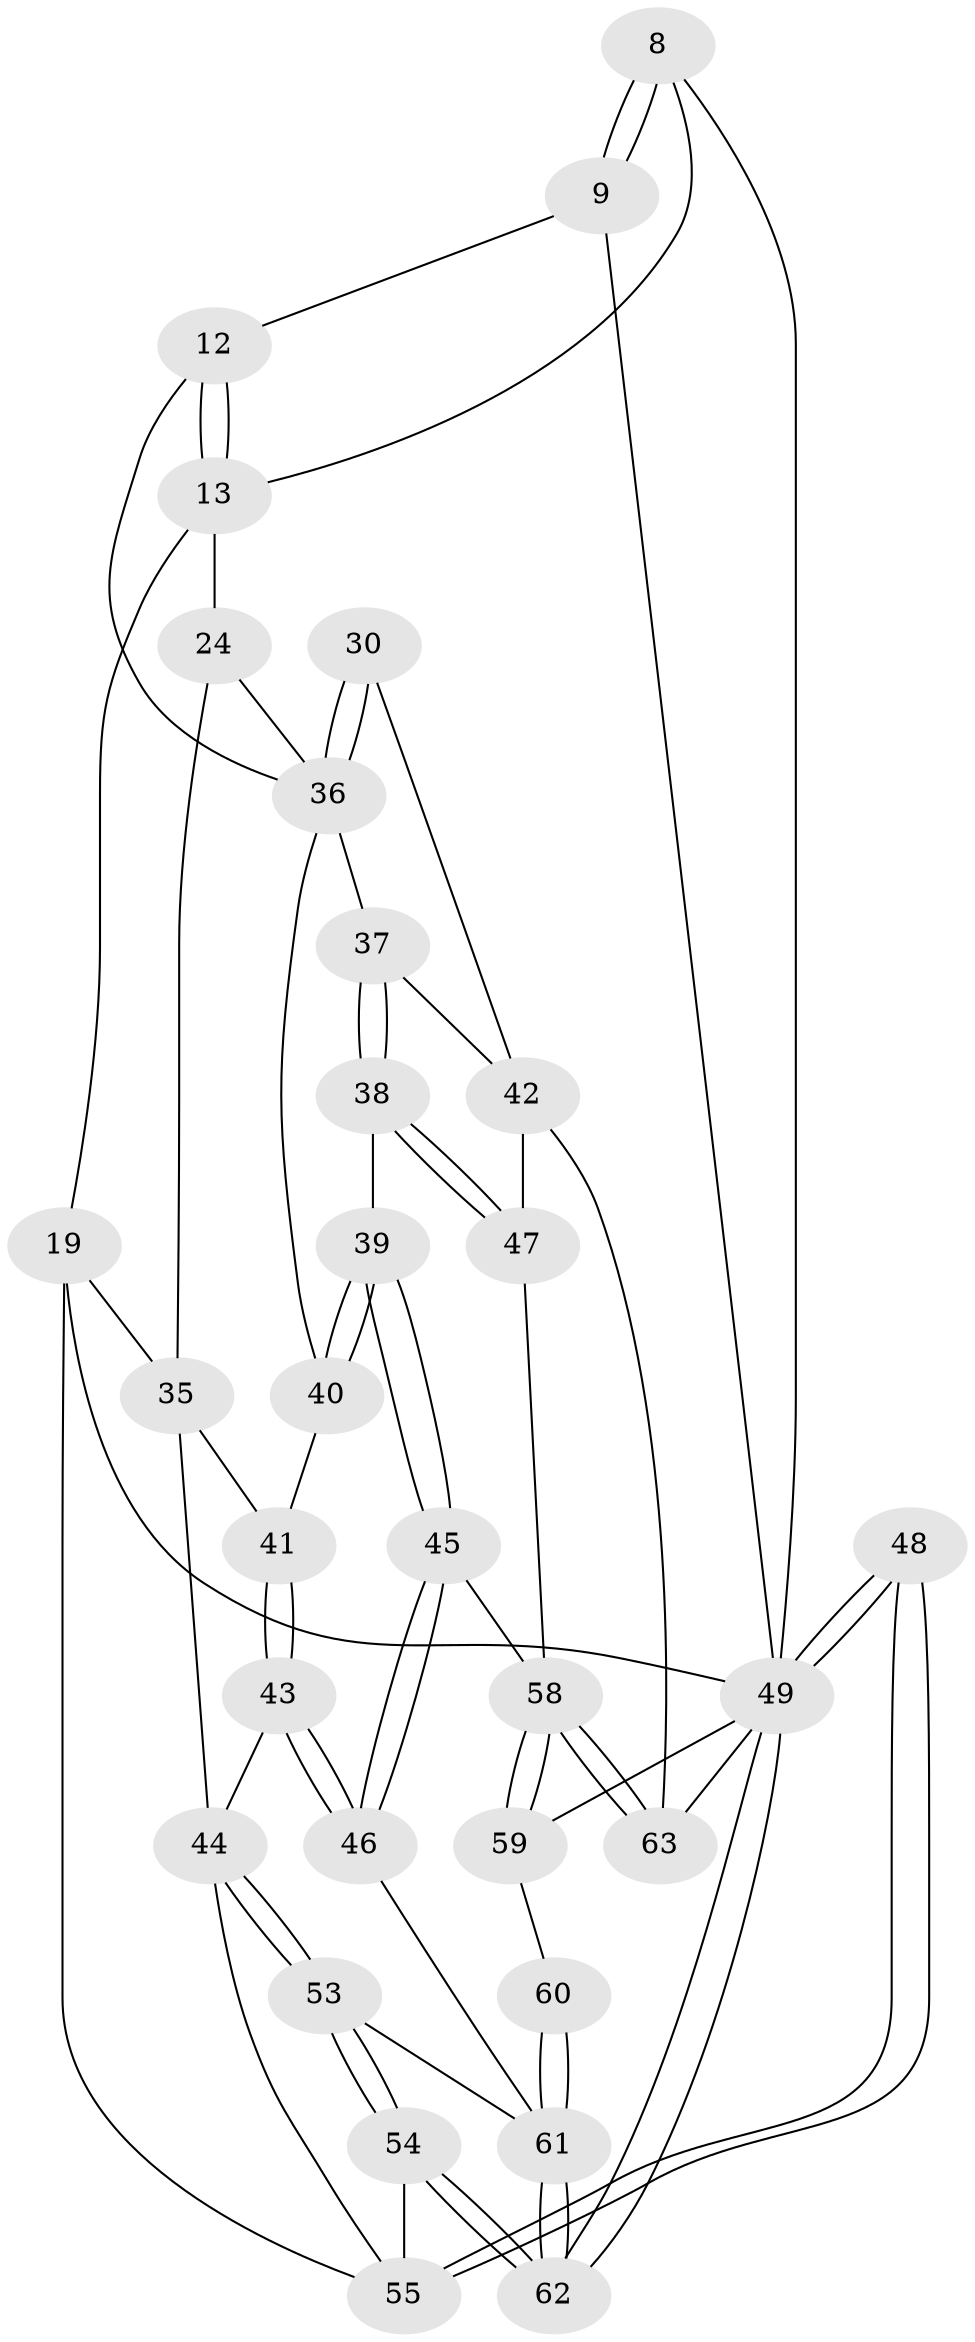 // original degree distribution, {3: 0.031746031746031744, 4: 0.30158730158730157, 5: 0.4126984126984127, 6: 0.25396825396825395}
// Generated by graph-tools (version 1.1) at 2025/05/03/04/25 22:05:03]
// undirected, 31 vertices, 72 edges
graph export_dot {
graph [start="1"]
  node [color=gray90,style=filled];
  8 [pos="+0.7946336821133523+0",super="+6"];
  9 [pos="+1+0"];
  12 [pos="+1+0"];
  13 [pos="+0.8601112687915528+0.31579366782074075",super="+11"];
  19 [pos="+0+0.41363807091534743",super="+18"];
  24 [pos="+0.5985696333613707+0.4487859206308196",super="+16+15"];
  30 [pos="+1+0.37153809883024913"];
  35 [pos="+0.5622037971458012+0.48635161095851737",super="+31"];
  36 [pos="+0.8571698720199501+0.4615009787404702",super="+23+25"];
  37 [pos="+0.9682200536823431+0.5695495863355693"];
  38 [pos="+0.8393764358652578+0.6569569546419072"];
  39 [pos="+0.7566877841665429+0.6438426389476423"];
  40 [pos="+0.7388060810645013+0.5617351995803974"];
  41 [pos="+0.5861981467093624+0.6426077157534241"];
  42 [pos="+1+0.5948115015639899",super="+29"];
  43 [pos="+0.5573470278721657+0.7019851206864971"];
  44 [pos="+0.39781861417301895+0.6271261292871572",super="+32"];
  45 [pos="+0.710866216401704+0.7743176027673039"];
  46 [pos="+0.5924432111977364+0.7495229753590431"];
  47 [pos="+0.9132825792054085+0.7129230632358166"];
  48 [pos="+0+1"];
  49 [pos="+0+1",super="+7+26"];
  53 [pos="+0.39120431363764047+0.7548320325309613"];
  54 [pos="+0.3183423284511426+0.8417641199633114"];
  55 [pos="+0.23781123333484175+0.7282832986496671",super="+34"];
  58 [pos="+0.7093305658094053+1",super="+52+51"];
  59 [pos="+0.7021851926454125+1"];
  60 [pos="+0.6807874726585933+1"];
  61 [pos="+0.4072300950403575+1",super="+57+56"];
  62 [pos="+0.19438767479698446+1"];
  63 [pos="+1+0.8785111282612379",super="+27+28"];
  8 -- 9 [weight=2];
  8 -- 9;
  8 -- 49;
  8 -- 13 [weight=2];
  9 -- 12;
  9 -- 49;
  12 -- 13;
  12 -- 13;
  12 -- 36;
  13 -- 24 [weight=2];
  13 -- 19;
  19 -- 49 [weight=2];
  19 -- 35 [weight=2];
  19 -- 55;
  24 -- 35 [weight=2];
  24 -- 36 [weight=2];
  30 -- 36 [weight=2];
  30 -- 36;
  30 -- 42;
  35 -- 41;
  35 -- 44;
  36 -- 37;
  36 -- 40;
  37 -- 38;
  37 -- 38;
  37 -- 42;
  38 -- 39;
  38 -- 47;
  38 -- 47;
  39 -- 40;
  39 -- 40;
  39 -- 45;
  39 -- 45;
  40 -- 41;
  41 -- 43;
  41 -- 43;
  42 -- 47;
  42 -- 63;
  43 -- 44;
  43 -- 46;
  43 -- 46;
  44 -- 53;
  44 -- 53;
  44 -- 55;
  45 -- 46;
  45 -- 46;
  45 -- 58;
  46 -- 61;
  47 -- 58;
  48 -- 49;
  48 -- 49;
  48 -- 55 [weight=2];
  48 -- 55;
  49 -- 62;
  49 -- 62;
  49 -- 59;
  49 -- 63;
  53 -- 54;
  53 -- 54;
  53 -- 61;
  54 -- 55;
  54 -- 62;
  54 -- 62;
  58 -- 59;
  58 -- 59;
  58 -- 63 [weight=3];
  58 -- 63;
  59 -- 60;
  60 -- 61 [weight=2];
  60 -- 61;
  61 -- 62;
  61 -- 62;
}
